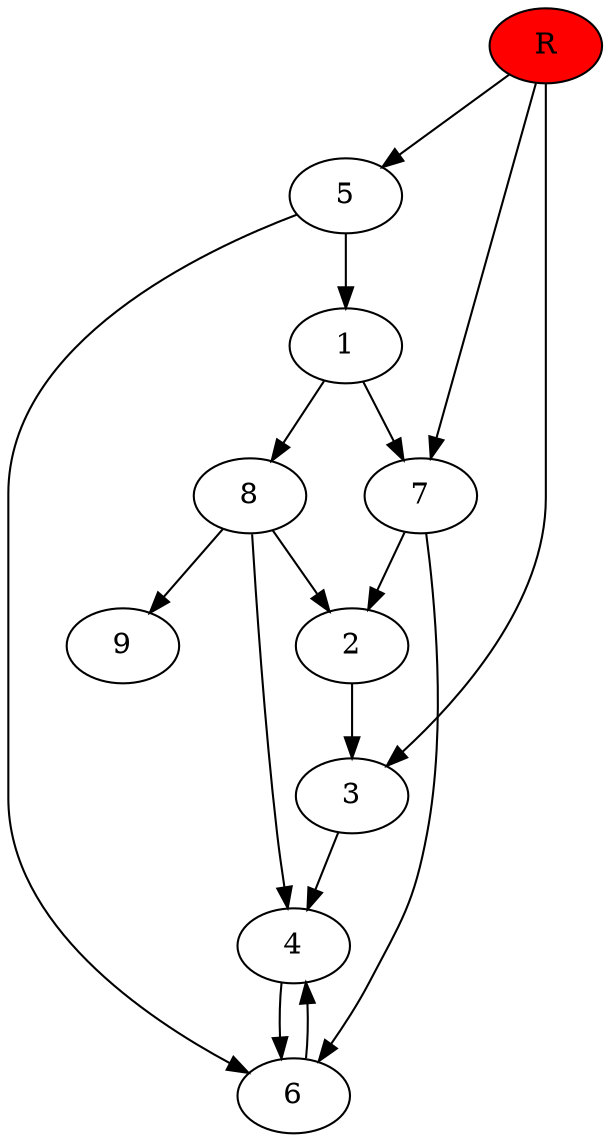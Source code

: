 digraph prb4365 {
	1
	2
	3
	4
	5
	6
	7
	8
	R [fillcolor="#ff0000" style=filled]
	1 -> 7
	1 -> 8
	2 -> 3
	3 -> 4
	4 -> 6
	5 -> 1
	5 -> 6
	6 -> 4
	7 -> 2
	7 -> 6
	8 -> 2
	8 -> 4
	8 -> 9
	R -> 3
	R -> 5
	R -> 7
}
